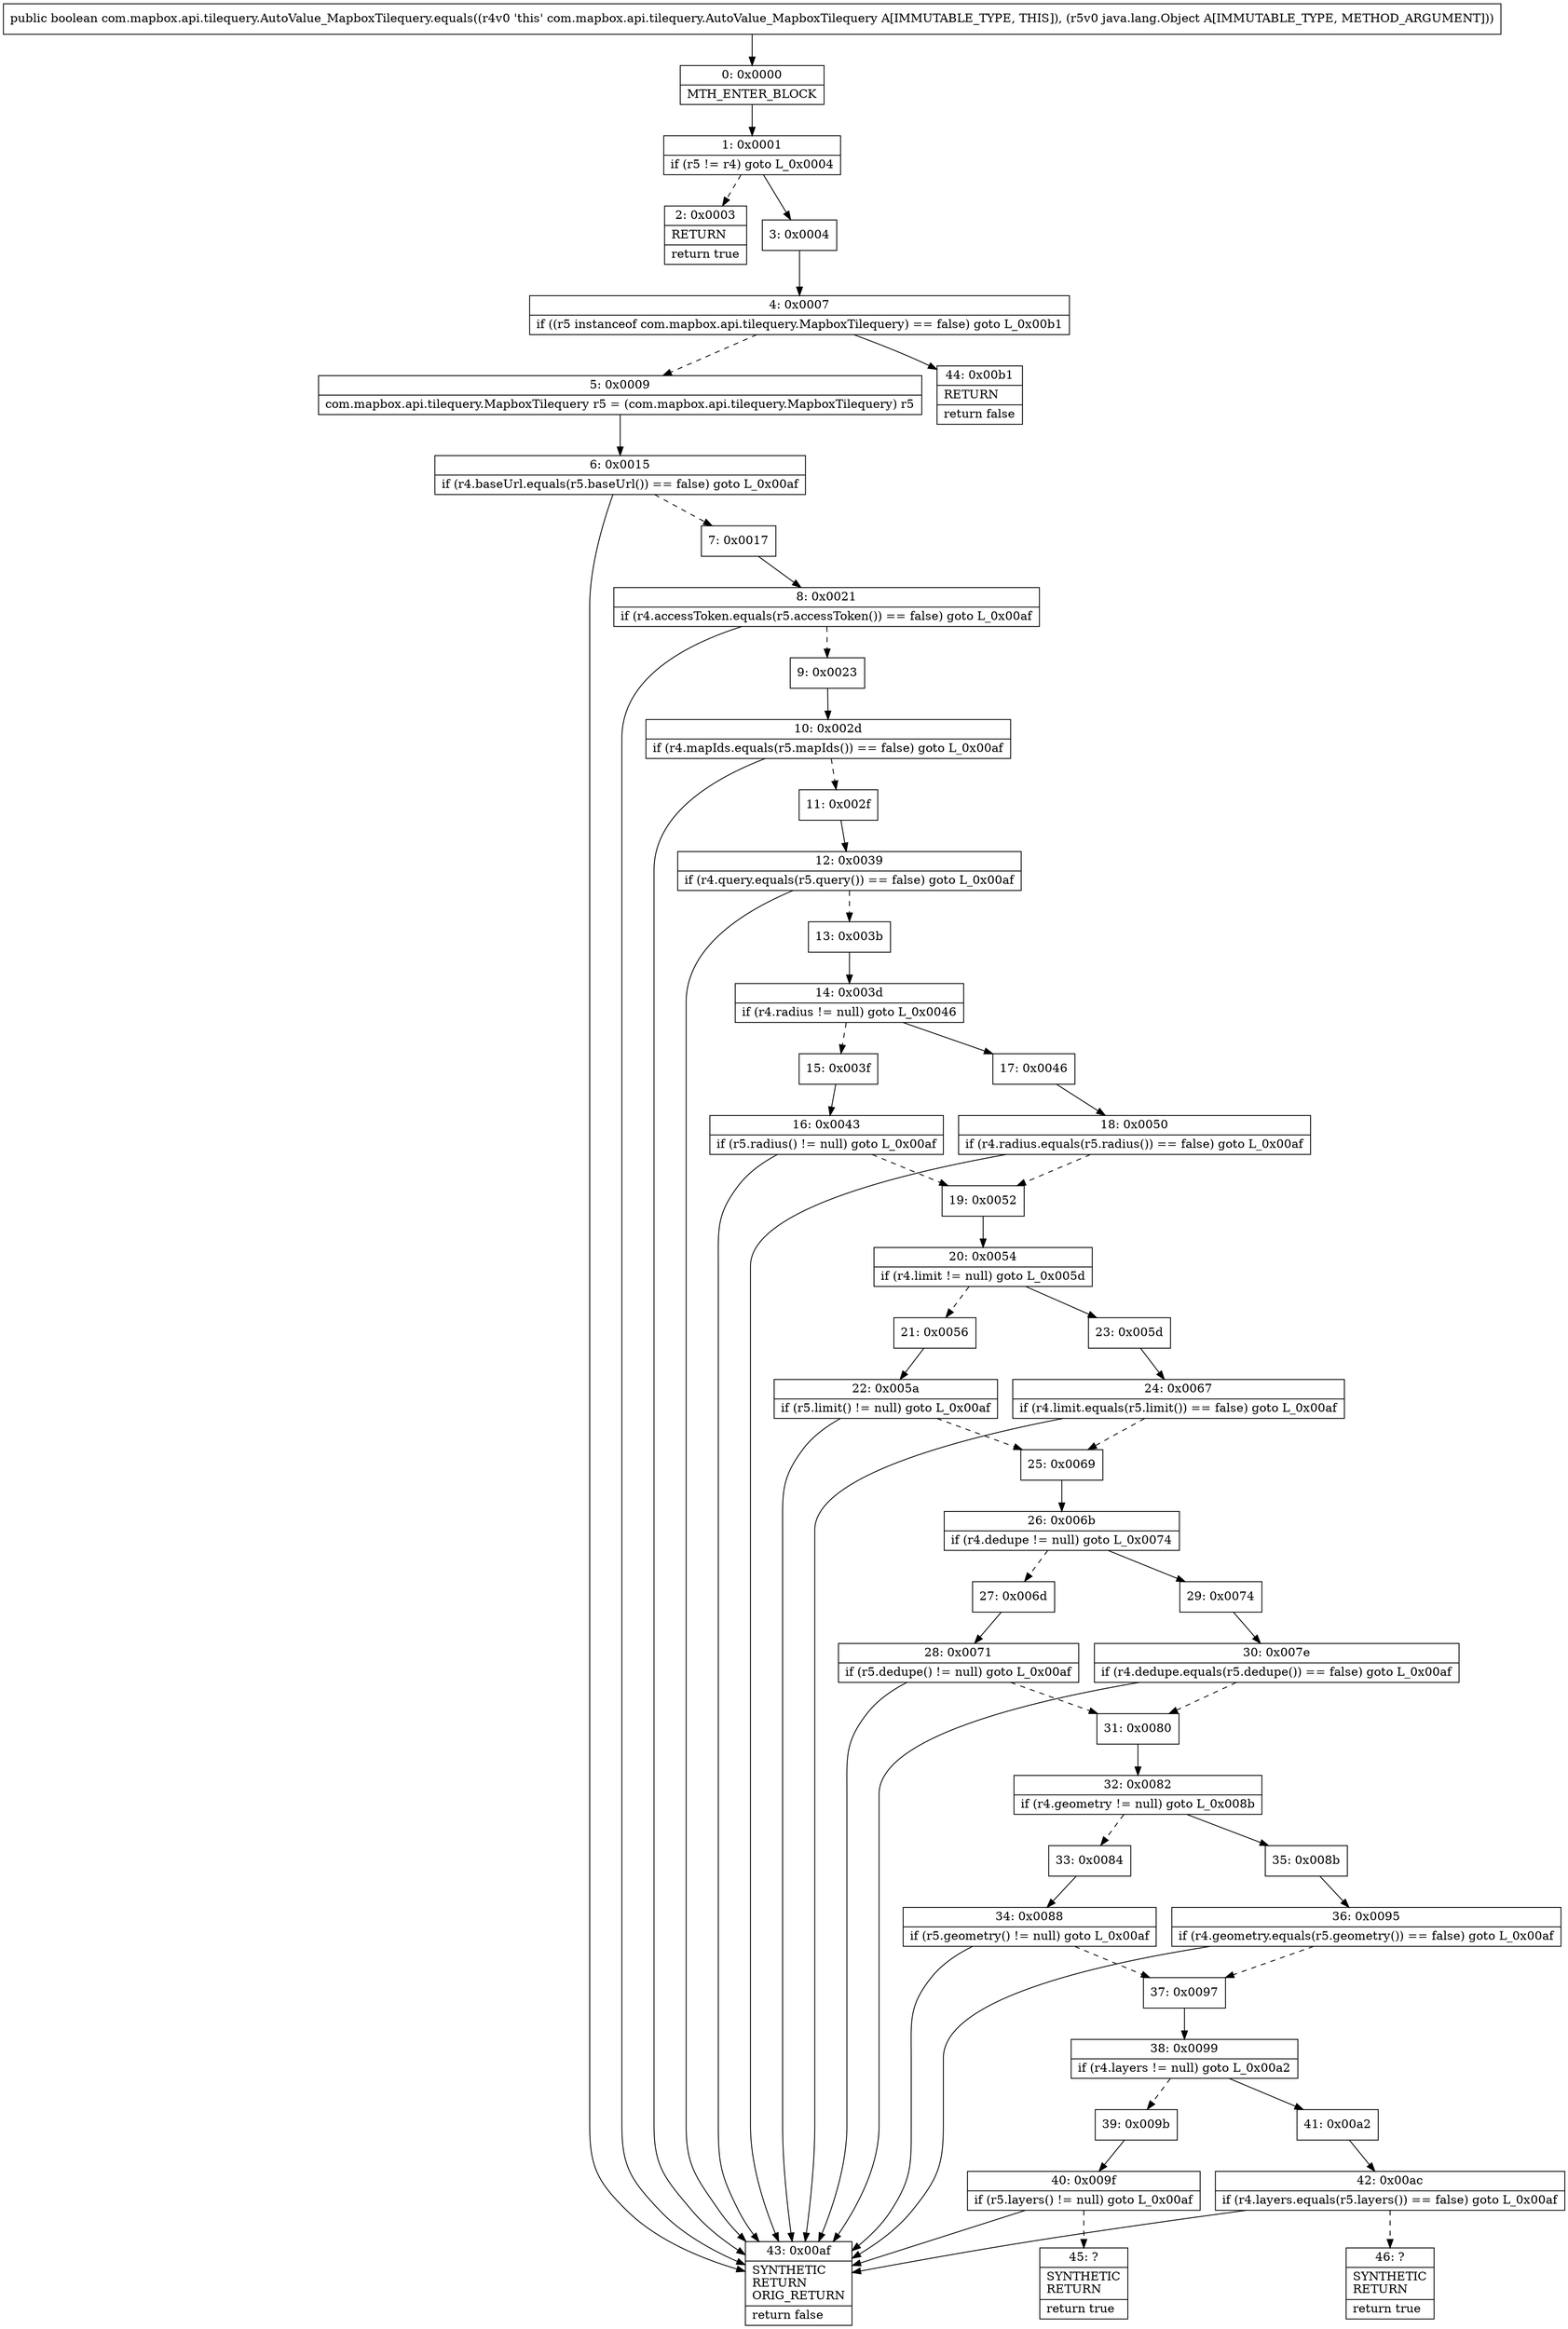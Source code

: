 digraph "CFG forcom.mapbox.api.tilequery.AutoValue_MapboxTilequery.equals(Ljava\/lang\/Object;)Z" {
Node_0 [shape=record,label="{0\:\ 0x0000|MTH_ENTER_BLOCK\l}"];
Node_1 [shape=record,label="{1\:\ 0x0001|if (r5 != r4) goto L_0x0004\l}"];
Node_2 [shape=record,label="{2\:\ 0x0003|RETURN\l|return true\l}"];
Node_3 [shape=record,label="{3\:\ 0x0004}"];
Node_4 [shape=record,label="{4\:\ 0x0007|if ((r5 instanceof com.mapbox.api.tilequery.MapboxTilequery) == false) goto L_0x00b1\l}"];
Node_5 [shape=record,label="{5\:\ 0x0009|com.mapbox.api.tilequery.MapboxTilequery r5 = (com.mapbox.api.tilequery.MapboxTilequery) r5\l}"];
Node_6 [shape=record,label="{6\:\ 0x0015|if (r4.baseUrl.equals(r5.baseUrl()) == false) goto L_0x00af\l}"];
Node_7 [shape=record,label="{7\:\ 0x0017}"];
Node_8 [shape=record,label="{8\:\ 0x0021|if (r4.accessToken.equals(r5.accessToken()) == false) goto L_0x00af\l}"];
Node_9 [shape=record,label="{9\:\ 0x0023}"];
Node_10 [shape=record,label="{10\:\ 0x002d|if (r4.mapIds.equals(r5.mapIds()) == false) goto L_0x00af\l}"];
Node_11 [shape=record,label="{11\:\ 0x002f}"];
Node_12 [shape=record,label="{12\:\ 0x0039|if (r4.query.equals(r5.query()) == false) goto L_0x00af\l}"];
Node_13 [shape=record,label="{13\:\ 0x003b}"];
Node_14 [shape=record,label="{14\:\ 0x003d|if (r4.radius != null) goto L_0x0046\l}"];
Node_15 [shape=record,label="{15\:\ 0x003f}"];
Node_16 [shape=record,label="{16\:\ 0x0043|if (r5.radius() != null) goto L_0x00af\l}"];
Node_17 [shape=record,label="{17\:\ 0x0046}"];
Node_18 [shape=record,label="{18\:\ 0x0050|if (r4.radius.equals(r5.radius()) == false) goto L_0x00af\l}"];
Node_19 [shape=record,label="{19\:\ 0x0052}"];
Node_20 [shape=record,label="{20\:\ 0x0054|if (r4.limit != null) goto L_0x005d\l}"];
Node_21 [shape=record,label="{21\:\ 0x0056}"];
Node_22 [shape=record,label="{22\:\ 0x005a|if (r5.limit() != null) goto L_0x00af\l}"];
Node_23 [shape=record,label="{23\:\ 0x005d}"];
Node_24 [shape=record,label="{24\:\ 0x0067|if (r4.limit.equals(r5.limit()) == false) goto L_0x00af\l}"];
Node_25 [shape=record,label="{25\:\ 0x0069}"];
Node_26 [shape=record,label="{26\:\ 0x006b|if (r4.dedupe != null) goto L_0x0074\l}"];
Node_27 [shape=record,label="{27\:\ 0x006d}"];
Node_28 [shape=record,label="{28\:\ 0x0071|if (r5.dedupe() != null) goto L_0x00af\l}"];
Node_29 [shape=record,label="{29\:\ 0x0074}"];
Node_30 [shape=record,label="{30\:\ 0x007e|if (r4.dedupe.equals(r5.dedupe()) == false) goto L_0x00af\l}"];
Node_31 [shape=record,label="{31\:\ 0x0080}"];
Node_32 [shape=record,label="{32\:\ 0x0082|if (r4.geometry != null) goto L_0x008b\l}"];
Node_33 [shape=record,label="{33\:\ 0x0084}"];
Node_34 [shape=record,label="{34\:\ 0x0088|if (r5.geometry() != null) goto L_0x00af\l}"];
Node_35 [shape=record,label="{35\:\ 0x008b}"];
Node_36 [shape=record,label="{36\:\ 0x0095|if (r4.geometry.equals(r5.geometry()) == false) goto L_0x00af\l}"];
Node_37 [shape=record,label="{37\:\ 0x0097}"];
Node_38 [shape=record,label="{38\:\ 0x0099|if (r4.layers != null) goto L_0x00a2\l}"];
Node_39 [shape=record,label="{39\:\ 0x009b}"];
Node_40 [shape=record,label="{40\:\ 0x009f|if (r5.layers() != null) goto L_0x00af\l}"];
Node_41 [shape=record,label="{41\:\ 0x00a2}"];
Node_42 [shape=record,label="{42\:\ 0x00ac|if (r4.layers.equals(r5.layers()) == false) goto L_0x00af\l}"];
Node_43 [shape=record,label="{43\:\ 0x00af|SYNTHETIC\lRETURN\lORIG_RETURN\l|return false\l}"];
Node_44 [shape=record,label="{44\:\ 0x00b1|RETURN\l|return false\l}"];
Node_45 [shape=record,label="{45\:\ ?|SYNTHETIC\lRETURN\l|return true\l}"];
Node_46 [shape=record,label="{46\:\ ?|SYNTHETIC\lRETURN\l|return true\l}"];
MethodNode[shape=record,label="{public boolean com.mapbox.api.tilequery.AutoValue_MapboxTilequery.equals((r4v0 'this' com.mapbox.api.tilequery.AutoValue_MapboxTilequery A[IMMUTABLE_TYPE, THIS]), (r5v0 java.lang.Object A[IMMUTABLE_TYPE, METHOD_ARGUMENT])) }"];
MethodNode -> Node_0;
Node_0 -> Node_1;
Node_1 -> Node_2[style=dashed];
Node_1 -> Node_3;
Node_3 -> Node_4;
Node_4 -> Node_5[style=dashed];
Node_4 -> Node_44;
Node_5 -> Node_6;
Node_6 -> Node_7[style=dashed];
Node_6 -> Node_43;
Node_7 -> Node_8;
Node_8 -> Node_9[style=dashed];
Node_8 -> Node_43;
Node_9 -> Node_10;
Node_10 -> Node_11[style=dashed];
Node_10 -> Node_43;
Node_11 -> Node_12;
Node_12 -> Node_13[style=dashed];
Node_12 -> Node_43;
Node_13 -> Node_14;
Node_14 -> Node_15[style=dashed];
Node_14 -> Node_17;
Node_15 -> Node_16;
Node_16 -> Node_43;
Node_16 -> Node_19[style=dashed];
Node_17 -> Node_18;
Node_18 -> Node_19[style=dashed];
Node_18 -> Node_43;
Node_19 -> Node_20;
Node_20 -> Node_21[style=dashed];
Node_20 -> Node_23;
Node_21 -> Node_22;
Node_22 -> Node_43;
Node_22 -> Node_25[style=dashed];
Node_23 -> Node_24;
Node_24 -> Node_25[style=dashed];
Node_24 -> Node_43;
Node_25 -> Node_26;
Node_26 -> Node_27[style=dashed];
Node_26 -> Node_29;
Node_27 -> Node_28;
Node_28 -> Node_43;
Node_28 -> Node_31[style=dashed];
Node_29 -> Node_30;
Node_30 -> Node_31[style=dashed];
Node_30 -> Node_43;
Node_31 -> Node_32;
Node_32 -> Node_33[style=dashed];
Node_32 -> Node_35;
Node_33 -> Node_34;
Node_34 -> Node_43;
Node_34 -> Node_37[style=dashed];
Node_35 -> Node_36;
Node_36 -> Node_37[style=dashed];
Node_36 -> Node_43;
Node_37 -> Node_38;
Node_38 -> Node_39[style=dashed];
Node_38 -> Node_41;
Node_39 -> Node_40;
Node_40 -> Node_43;
Node_40 -> Node_45[style=dashed];
Node_41 -> Node_42;
Node_42 -> Node_43;
Node_42 -> Node_46[style=dashed];
}

